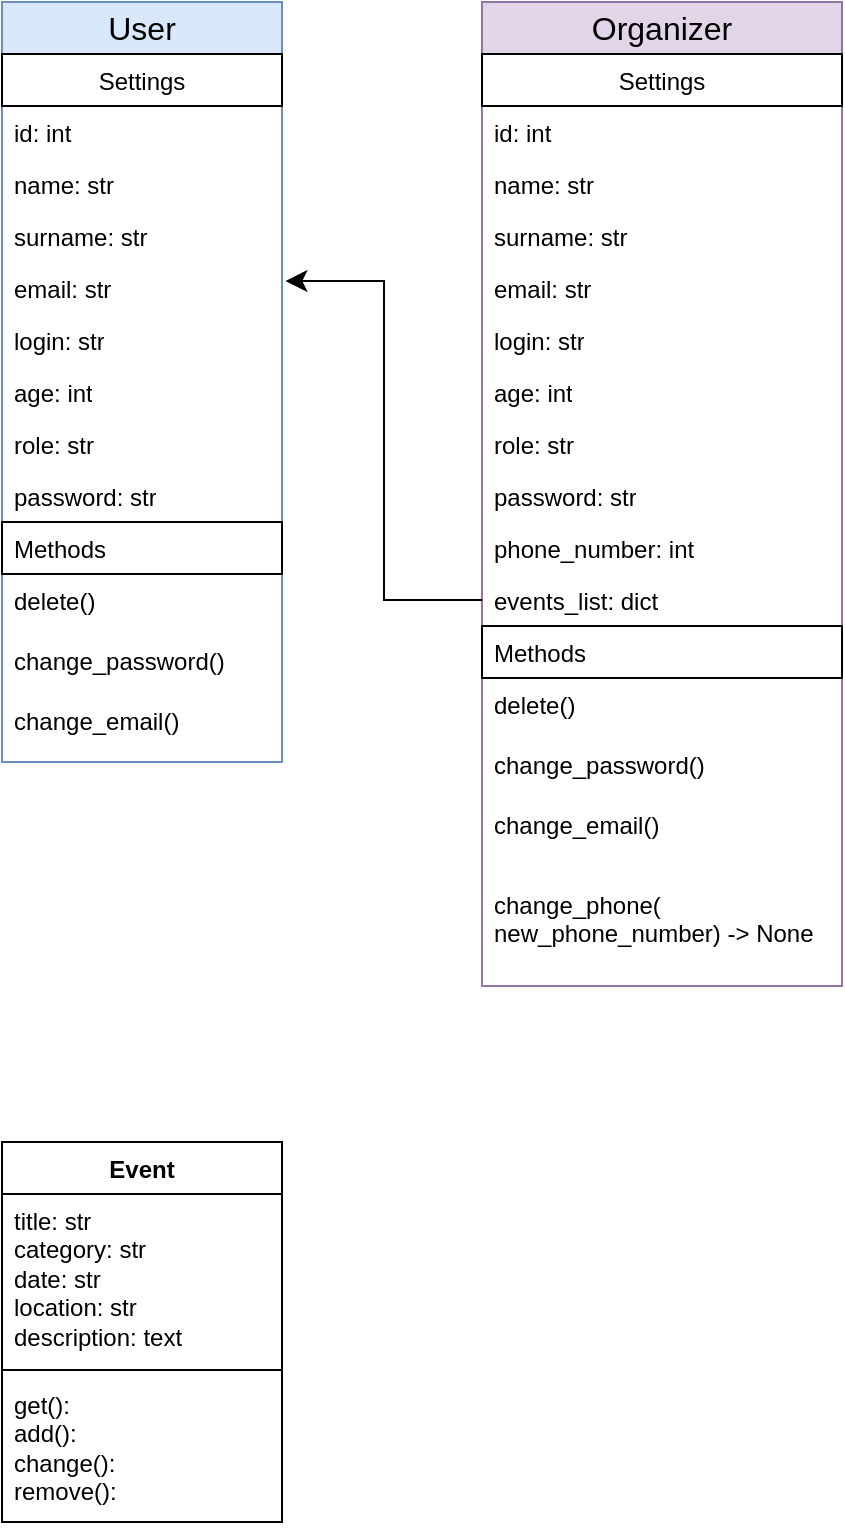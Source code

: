 <mxfile version="24.6.4" type="device">
  <diagram name="Страница — 1" id="3HgecvVkTl3bmF_rbsyp">
    <mxGraphModel dx="1022" dy="1018" grid="1" gridSize="10" guides="1" tooltips="1" connect="1" arrows="1" fold="1" page="1" pageScale="1" pageWidth="827" pageHeight="1169" math="0" shadow="0">
      <root>
        <mxCell id="0" />
        <mxCell id="1" parent="0" />
        <mxCell id="YQ34B9OaqeDMS3K-ixbD-26" value="&lt;span style=&quot;font-size: 16px; text-wrap: nowrap;&quot;&gt;User&lt;/span&gt;" style="swimlane;fontStyle=0;childLayout=stackLayout;horizontal=1;startSize=26;fillColor=#dae8fc;horizontalStack=0;resizeParent=1;resizeParentMax=0;resizeLast=0;collapsible=1;marginBottom=0;whiteSpace=wrap;html=1;strokeColor=#6c8ebf;" parent="1" vertex="1">
          <mxGeometry x="80" y="40" width="140" height="380" as="geometry" />
        </mxCell>
        <mxCell id="YQ34B9OaqeDMS3K-ixbD-27" value="&lt;span style=&quot;text-wrap: nowrap;&quot;&gt;Settings&lt;/span&gt;" style="text;strokeColor=default;fillColor=none;align=center;verticalAlign=top;spacingLeft=4;spacingRight=4;overflow=hidden;rotatable=0;points=[[0,0.5],[1,0.5]];portConstraint=eastwest;whiteSpace=wrap;html=1;" parent="YQ34B9OaqeDMS3K-ixbD-26" vertex="1">
          <mxGeometry y="26" width="140" height="26" as="geometry" />
        </mxCell>
        <mxCell id="YQ34B9OaqeDMS3K-ixbD-28" value="&lt;span style=&quot;text-align: center; text-wrap: nowrap;&quot;&gt;id: int&lt;/span&gt;" style="text;strokeColor=none;fillColor=none;align=left;verticalAlign=top;spacingLeft=4;spacingRight=4;overflow=hidden;rotatable=0;points=[[0,0.5],[1,0.5]];portConstraint=eastwest;whiteSpace=wrap;html=1;" parent="YQ34B9OaqeDMS3K-ixbD-26" vertex="1">
          <mxGeometry y="52" width="140" height="26" as="geometry" />
        </mxCell>
        <mxCell id="YQ34B9OaqeDMS3K-ixbD-29" value="&lt;span style=&quot;text-align: center; text-wrap: nowrap;&quot;&gt;name: str&lt;/span&gt;" style="text;strokeColor=none;fillColor=none;align=left;verticalAlign=top;spacingLeft=4;spacingRight=4;overflow=hidden;rotatable=0;points=[[0,0.5],[1,0.5]];portConstraint=eastwest;whiteSpace=wrap;html=1;" parent="YQ34B9OaqeDMS3K-ixbD-26" vertex="1">
          <mxGeometry y="78" width="140" height="26" as="geometry" />
        </mxCell>
        <mxCell id="YQ34B9OaqeDMS3K-ixbD-39" value="&lt;span style=&quot;text-align: center; text-wrap: nowrap;&quot;&gt;surname: str&lt;/span&gt;" style="text;strokeColor=none;fillColor=none;align=left;verticalAlign=top;spacingLeft=4;spacingRight=4;overflow=hidden;rotatable=0;points=[[0,0.5],[1,0.5]];portConstraint=eastwest;whiteSpace=wrap;html=1;" parent="YQ34B9OaqeDMS3K-ixbD-26" vertex="1">
          <mxGeometry y="104" width="140" height="26" as="geometry" />
        </mxCell>
        <mxCell id="YQ34B9OaqeDMS3K-ixbD-40" value="&lt;span style=&quot;text-align: center; text-wrap: nowrap;&quot;&gt;email: str&lt;/span&gt;" style="text;strokeColor=none;fillColor=none;align=left;verticalAlign=top;spacingLeft=4;spacingRight=4;overflow=hidden;rotatable=0;points=[[0,0.5],[1,0.5]];portConstraint=eastwest;whiteSpace=wrap;html=1;" parent="YQ34B9OaqeDMS3K-ixbD-26" vertex="1">
          <mxGeometry y="130" width="140" height="26" as="geometry" />
        </mxCell>
        <mxCell id="YQ34B9OaqeDMS3K-ixbD-41" value="&lt;span style=&quot;text-align: center; text-wrap: nowrap;&quot;&gt;login: str&lt;/span&gt;" style="text;strokeColor=none;fillColor=none;align=left;verticalAlign=top;spacingLeft=4;spacingRight=4;overflow=hidden;rotatable=0;points=[[0,0.5],[1,0.5]];portConstraint=eastwest;whiteSpace=wrap;html=1;" parent="YQ34B9OaqeDMS3K-ixbD-26" vertex="1">
          <mxGeometry y="156" width="140" height="26" as="geometry" />
        </mxCell>
        <mxCell id="YQ34B9OaqeDMS3K-ixbD-42" value="&lt;span style=&quot;text-align: center; text-wrap: nowrap;&quot;&gt;age: int&lt;/span&gt;" style="text;strokeColor=none;fillColor=none;align=left;verticalAlign=top;spacingLeft=4;spacingRight=4;overflow=hidden;rotatable=0;points=[[0,0.5],[1,0.5]];portConstraint=eastwest;whiteSpace=wrap;html=1;" parent="YQ34B9OaqeDMS3K-ixbD-26" vertex="1">
          <mxGeometry y="182" width="140" height="26" as="geometry" />
        </mxCell>
        <mxCell id="YQ34B9OaqeDMS3K-ixbD-43" value="&lt;span style=&quot;text-align: center; text-wrap: nowrap;&quot;&gt;role: str&lt;/span&gt;" style="text;strokeColor=none;fillColor=none;align=left;verticalAlign=top;spacingLeft=4;spacingRight=4;overflow=hidden;rotatable=0;points=[[0,0.5],[1,0.5]];portConstraint=eastwest;whiteSpace=wrap;html=1;" parent="YQ34B9OaqeDMS3K-ixbD-26" vertex="1">
          <mxGeometry y="208" width="140" height="26" as="geometry" />
        </mxCell>
        <mxCell id="YQ34B9OaqeDMS3K-ixbD-44" value="&lt;span style=&quot;text-align: center; text-wrap: nowrap;&quot;&gt;password: str&lt;/span&gt;" style="text;strokeColor=none;fillColor=none;align=left;verticalAlign=top;spacingLeft=4;spacingRight=4;overflow=hidden;rotatable=0;points=[[0,0.5],[1,0.5]];portConstraint=eastwest;whiteSpace=wrap;html=1;" parent="YQ34B9OaqeDMS3K-ixbD-26" vertex="1">
          <mxGeometry y="234" width="140" height="26" as="geometry" />
        </mxCell>
        <mxCell id="YQ34B9OaqeDMS3K-ixbD-45" value="&lt;span style=&quot;text-align: center; text-wrap: nowrap;&quot;&gt;Methods&lt;/span&gt;" style="text;strokeColor=default;fillColor=none;align=left;verticalAlign=top;spacingLeft=4;spacingRight=4;overflow=hidden;rotatable=0;points=[[0,0.5],[1,0.5]];portConstraint=eastwest;whiteSpace=wrap;html=1;" parent="YQ34B9OaqeDMS3K-ixbD-26" vertex="1">
          <mxGeometry y="260" width="140" height="26" as="geometry" />
        </mxCell>
        <mxCell id="YQ34B9OaqeDMS3K-ixbD-47" value="&lt;span style=&quot;text-align: center; text-wrap: nowrap;&quot;&gt;delete()&lt;/span&gt;" style="text;strokeColor=none;fillColor=none;align=left;verticalAlign=top;spacingLeft=4;spacingRight=4;overflow=hidden;rotatable=0;points=[[0,0.5],[1,0.5]];portConstraint=eastwest;whiteSpace=wrap;html=1;" parent="YQ34B9OaqeDMS3K-ixbD-26" vertex="1">
          <mxGeometry y="286" width="140" height="30" as="geometry" />
        </mxCell>
        <mxCell id="YQ34B9OaqeDMS3K-ixbD-48" value="&lt;span style=&quot;text-align: center; text-wrap: nowrap;&quot;&gt;change_password()&lt;/span&gt;" style="text;strokeColor=none;fillColor=none;align=left;verticalAlign=top;spacingLeft=4;spacingRight=4;overflow=hidden;rotatable=0;points=[[0,0.5],[1,0.5]];portConstraint=eastwest;whiteSpace=wrap;html=1;" parent="YQ34B9OaqeDMS3K-ixbD-26" vertex="1">
          <mxGeometry y="316" width="140" height="30" as="geometry" />
        </mxCell>
        <mxCell id="YQ34B9OaqeDMS3K-ixbD-49" value="&lt;span style=&quot;text-align: center; text-wrap: nowrap;&quot;&gt;change_email()&lt;/span&gt;" style="text;strokeColor=none;fillColor=none;align=left;verticalAlign=top;spacingLeft=4;spacingRight=4;overflow=hidden;rotatable=0;points=[[0,0.5],[1,0.5]];portConstraint=eastwest;whiteSpace=wrap;html=1;" parent="YQ34B9OaqeDMS3K-ixbD-26" vertex="1">
          <mxGeometry y="346" width="140" height="34" as="geometry" />
        </mxCell>
        <mxCell id="RBtQKB-4vC_u4SkSUfMX-11" value="&lt;span style=&quot;font-size: 16px; text-wrap: nowrap;&quot;&gt;Organizer&lt;/span&gt;" style="swimlane;fontStyle=0;childLayout=stackLayout;horizontal=1;startSize=26;fillColor=#e1d5e7;horizontalStack=0;resizeParent=1;resizeParentMax=0;resizeLast=0;collapsible=1;marginBottom=0;whiteSpace=wrap;html=1;strokeColor=#9673a6;" parent="1" vertex="1">
          <mxGeometry x="320" y="40" width="180" height="492" as="geometry" />
        </mxCell>
        <mxCell id="RBtQKB-4vC_u4SkSUfMX-12" value="&lt;span style=&quot;text-wrap: nowrap;&quot;&gt;Settings&lt;/span&gt;" style="text;strokeColor=default;fillColor=none;align=center;verticalAlign=top;spacingLeft=4;spacingRight=4;overflow=hidden;rotatable=0;points=[[0,0.5],[1,0.5]];portConstraint=eastwest;whiteSpace=wrap;html=1;" parent="RBtQKB-4vC_u4SkSUfMX-11" vertex="1">
          <mxGeometry y="26" width="180" height="26" as="geometry" />
        </mxCell>
        <mxCell id="RBtQKB-4vC_u4SkSUfMX-13" value="&lt;span style=&quot;text-align: center; text-wrap: nowrap;&quot;&gt;id: int&lt;/span&gt;" style="text;strokeColor=none;fillColor=none;align=left;verticalAlign=top;spacingLeft=4;spacingRight=4;overflow=hidden;rotatable=0;points=[[0,0.5],[1,0.5]];portConstraint=eastwest;whiteSpace=wrap;html=1;" parent="RBtQKB-4vC_u4SkSUfMX-11" vertex="1">
          <mxGeometry y="52" width="180" height="26" as="geometry" />
        </mxCell>
        <mxCell id="RBtQKB-4vC_u4SkSUfMX-14" value="&lt;span style=&quot;text-align: center; text-wrap: nowrap;&quot;&gt;name: str&lt;/span&gt;" style="text;strokeColor=none;fillColor=none;align=left;verticalAlign=top;spacingLeft=4;spacingRight=4;overflow=hidden;rotatable=0;points=[[0,0.5],[1,0.5]];portConstraint=eastwest;whiteSpace=wrap;html=1;" parent="RBtQKB-4vC_u4SkSUfMX-11" vertex="1">
          <mxGeometry y="78" width="180" height="26" as="geometry" />
        </mxCell>
        <mxCell id="RBtQKB-4vC_u4SkSUfMX-15" value="&lt;span style=&quot;text-align: center; text-wrap: nowrap;&quot;&gt;surname: str&lt;/span&gt;" style="text;strokeColor=none;fillColor=none;align=left;verticalAlign=top;spacingLeft=4;spacingRight=4;overflow=hidden;rotatable=0;points=[[0,0.5],[1,0.5]];portConstraint=eastwest;whiteSpace=wrap;html=1;" parent="RBtQKB-4vC_u4SkSUfMX-11" vertex="1">
          <mxGeometry y="104" width="180" height="26" as="geometry" />
        </mxCell>
        <mxCell id="RBtQKB-4vC_u4SkSUfMX-16" value="&lt;span style=&quot;text-align: center; text-wrap: nowrap;&quot;&gt;email: str&lt;/span&gt;" style="text;strokeColor=none;fillColor=none;align=left;verticalAlign=top;spacingLeft=4;spacingRight=4;overflow=hidden;rotatable=0;points=[[0,0.5],[1,0.5]];portConstraint=eastwest;whiteSpace=wrap;html=1;" parent="RBtQKB-4vC_u4SkSUfMX-11" vertex="1">
          <mxGeometry y="130" width="180" height="26" as="geometry" />
        </mxCell>
        <mxCell id="RBtQKB-4vC_u4SkSUfMX-17" value="&lt;span style=&quot;text-align: center; text-wrap: nowrap;&quot;&gt;login: str&lt;/span&gt;" style="text;strokeColor=none;fillColor=none;align=left;verticalAlign=top;spacingLeft=4;spacingRight=4;overflow=hidden;rotatable=0;points=[[0,0.5],[1,0.5]];portConstraint=eastwest;whiteSpace=wrap;html=1;" parent="RBtQKB-4vC_u4SkSUfMX-11" vertex="1">
          <mxGeometry y="156" width="180" height="26" as="geometry" />
        </mxCell>
        <mxCell id="RBtQKB-4vC_u4SkSUfMX-18" value="&lt;span style=&quot;text-align: center; text-wrap: nowrap;&quot;&gt;age: int&lt;/span&gt;" style="text;strokeColor=none;fillColor=none;align=left;verticalAlign=top;spacingLeft=4;spacingRight=4;overflow=hidden;rotatable=0;points=[[0,0.5],[1,0.5]];portConstraint=eastwest;whiteSpace=wrap;html=1;" parent="RBtQKB-4vC_u4SkSUfMX-11" vertex="1">
          <mxGeometry y="182" width="180" height="26" as="geometry" />
        </mxCell>
        <mxCell id="RBtQKB-4vC_u4SkSUfMX-19" value="&lt;span style=&quot;text-align: center; text-wrap: nowrap;&quot;&gt;role: str&lt;/span&gt;" style="text;strokeColor=none;fillColor=none;align=left;verticalAlign=top;spacingLeft=4;spacingRight=4;overflow=hidden;rotatable=0;points=[[0,0.5],[1,0.5]];portConstraint=eastwest;whiteSpace=wrap;html=1;" parent="RBtQKB-4vC_u4SkSUfMX-11" vertex="1">
          <mxGeometry y="208" width="180" height="26" as="geometry" />
        </mxCell>
        <mxCell id="RBtQKB-4vC_u4SkSUfMX-20" value="&lt;span style=&quot;text-align: center; text-wrap: nowrap;&quot;&gt;password: str&lt;/span&gt;" style="text;strokeColor=none;fillColor=none;align=left;verticalAlign=top;spacingLeft=4;spacingRight=4;overflow=hidden;rotatable=0;points=[[0,0.5],[1,0.5]];portConstraint=eastwest;whiteSpace=wrap;html=1;" parent="RBtQKB-4vC_u4SkSUfMX-11" vertex="1">
          <mxGeometry y="234" width="180" height="26" as="geometry" />
        </mxCell>
        <mxCell id="RBtQKB-4vC_u4SkSUfMX-27" value="&lt;span style=&quot;text-align: center; text-wrap: nowrap;&quot;&gt;phone_number: int&lt;/span&gt;" style="text;strokeColor=none;fillColor=none;align=left;verticalAlign=top;spacingLeft=4;spacingRight=4;overflow=hidden;rotatable=0;points=[[0,0.5],[1,0.5]];portConstraint=eastwest;whiteSpace=wrap;html=1;" parent="RBtQKB-4vC_u4SkSUfMX-11" vertex="1">
          <mxGeometry y="260" width="180" height="26" as="geometry" />
        </mxCell>
        <mxCell id="RBtQKB-4vC_u4SkSUfMX-32" value="&lt;span style=&quot;text-align: center; text-wrap: nowrap;&quot;&gt;events_list: dict&lt;/span&gt;" style="text;strokeColor=none;fillColor=none;align=left;verticalAlign=top;spacingLeft=4;spacingRight=4;overflow=hidden;rotatable=0;points=[[0,0.5],[1,0.5]];portConstraint=eastwest;whiteSpace=wrap;html=1;" parent="RBtQKB-4vC_u4SkSUfMX-11" vertex="1">
          <mxGeometry y="286" width="180" height="26" as="geometry" />
        </mxCell>
        <mxCell id="RBtQKB-4vC_u4SkSUfMX-21" value="&lt;span style=&quot;text-align: center; text-wrap: nowrap;&quot;&gt;Methods&lt;/span&gt;" style="text;strokeColor=default;fillColor=none;align=left;verticalAlign=top;spacingLeft=4;spacingRight=4;overflow=hidden;rotatable=0;points=[[0,0.5],[1,0.5]];portConstraint=eastwest;whiteSpace=wrap;html=1;" parent="RBtQKB-4vC_u4SkSUfMX-11" vertex="1">
          <mxGeometry y="312" width="180" height="26" as="geometry" />
        </mxCell>
        <mxCell id="RBtQKB-4vC_u4SkSUfMX-23" value="&lt;span style=&quot;text-align: center; text-wrap: nowrap;&quot;&gt;delete()&lt;/span&gt;" style="text;strokeColor=none;fillColor=none;align=left;verticalAlign=top;spacingLeft=4;spacingRight=4;overflow=hidden;rotatable=0;points=[[0,0.5],[1,0.5]];portConstraint=eastwest;whiteSpace=wrap;html=1;" parent="RBtQKB-4vC_u4SkSUfMX-11" vertex="1">
          <mxGeometry y="338" width="180" height="30" as="geometry" />
        </mxCell>
        <mxCell id="RBtQKB-4vC_u4SkSUfMX-24" value="&lt;span style=&quot;text-align: center; text-wrap: nowrap;&quot;&gt;change_password()&lt;/span&gt;" style="text;strokeColor=none;fillColor=none;align=left;verticalAlign=top;spacingLeft=4;spacingRight=4;overflow=hidden;rotatable=0;points=[[0,0.5],[1,0.5]];portConstraint=eastwest;whiteSpace=wrap;html=1;" parent="RBtQKB-4vC_u4SkSUfMX-11" vertex="1">
          <mxGeometry y="368" width="180" height="30" as="geometry" />
        </mxCell>
        <mxCell id="RBtQKB-4vC_u4SkSUfMX-25" value="&lt;span style=&quot;text-align: center; text-wrap: nowrap;&quot;&gt;change_email()&lt;/span&gt;" style="text;strokeColor=none;fillColor=none;align=left;verticalAlign=top;spacingLeft=4;spacingRight=4;overflow=hidden;rotatable=0;points=[[0,0.5],[1,0.5]];portConstraint=eastwest;whiteSpace=wrap;html=1;" parent="RBtQKB-4vC_u4SkSUfMX-11" vertex="1">
          <mxGeometry y="398" width="180" height="40" as="geometry" />
        </mxCell>
        <mxCell id="RBtQKB-4vC_u4SkSUfMX-30" value="&lt;span style=&quot;text-align: center; text-wrap: nowrap;&quot;&gt;change_phone(&lt;/span&gt;&lt;div&gt;&lt;span style=&quot;text-align: center; text-wrap: nowrap;&quot;&gt;new_phone_number) -&amp;gt; None&lt;/span&gt;&lt;/div&gt;" style="text;strokeColor=none;fillColor=none;align=left;verticalAlign=top;spacingLeft=4;spacingRight=4;overflow=hidden;rotatable=0;points=[[0,0.5],[1,0.5]];portConstraint=eastwest;whiteSpace=wrap;html=1;" parent="RBtQKB-4vC_u4SkSUfMX-11" vertex="1">
          <mxGeometry y="438" width="180" height="40" as="geometry" />
        </mxCell>
        <mxCell id="RBtQKB-4vC_u4SkSUfMX-31" value="&lt;div&gt;&lt;span style=&quot;text-align: center; text-wrap: nowrap; background-color: initial;&quot;&gt;&lt;br&gt;&lt;/span&gt;&lt;/div&gt;" style="text;strokeColor=none;fillColor=none;align=left;verticalAlign=top;spacingLeft=4;spacingRight=4;overflow=hidden;rotatable=0;points=[[0,0.5],[1,0.5]];portConstraint=eastwest;whiteSpace=wrap;html=1;" parent="RBtQKB-4vC_u4SkSUfMX-11" vertex="1">
          <mxGeometry y="478" width="180" height="14" as="geometry" />
        </mxCell>
        <mxCell id="O8rMV-qlRNvzGn29aiG8-2" value="" style="edgeStyle=elbowEdgeStyle;elbow=horizontal;endArrow=classic;html=1;curved=0;rounded=0;endSize=8;startSize=8;exitX=0;exitY=0.5;exitDx=0;exitDy=0;entryX=1.012;entryY=0.366;entryDx=0;entryDy=0;entryPerimeter=0;" parent="1" source="RBtQKB-4vC_u4SkSUfMX-32" target="YQ34B9OaqeDMS3K-ixbD-40" edge="1">
          <mxGeometry width="50" height="50" relative="1" as="geometry">
            <mxPoint x="680" y="230" as="sourcePoint" />
            <mxPoint x="730" y="180" as="targetPoint" />
          </mxGeometry>
        </mxCell>
        <mxCell id="k8MoJHVmaNBC7iKaK908-1" value="Event" style="swimlane;fontStyle=1;align=center;verticalAlign=top;childLayout=stackLayout;horizontal=1;startSize=26;horizontalStack=0;resizeParent=1;resizeParentMax=0;resizeLast=0;collapsible=1;marginBottom=0;whiteSpace=wrap;html=1;" vertex="1" parent="1">
          <mxGeometry x="80" y="610" width="140" height="190" as="geometry" />
        </mxCell>
        <mxCell id="k8MoJHVmaNBC7iKaK908-2" value="title: str&lt;div&gt;category: str&lt;/div&gt;&lt;div&gt;date: str&lt;/div&gt;&lt;div&gt;location: str&lt;/div&gt;&lt;div&gt;description: text&lt;/div&gt;" style="text;strokeColor=none;fillColor=none;align=left;verticalAlign=top;spacingLeft=4;spacingRight=4;overflow=hidden;rotatable=0;points=[[0,0.5],[1,0.5]];portConstraint=eastwest;whiteSpace=wrap;html=1;" vertex="1" parent="k8MoJHVmaNBC7iKaK908-1">
          <mxGeometry y="26" width="140" height="84" as="geometry" />
        </mxCell>
        <mxCell id="k8MoJHVmaNBC7iKaK908-3" value="" style="line;strokeWidth=1;fillColor=none;align=left;verticalAlign=middle;spacingTop=-1;spacingLeft=3;spacingRight=3;rotatable=0;labelPosition=right;points=[];portConstraint=eastwest;strokeColor=inherit;" vertex="1" parent="k8MoJHVmaNBC7iKaK908-1">
          <mxGeometry y="110" width="140" height="8" as="geometry" />
        </mxCell>
        <mxCell id="k8MoJHVmaNBC7iKaK908-4" value="get():&lt;div&gt;add():&lt;/div&gt;&lt;div&gt;change():&lt;/div&gt;&lt;div&gt;remove():&amp;nbsp;&lt;/div&gt;" style="text;strokeColor=none;fillColor=none;align=left;verticalAlign=top;spacingLeft=4;spacingRight=4;overflow=hidden;rotatable=0;points=[[0,0.5],[1,0.5]];portConstraint=eastwest;whiteSpace=wrap;html=1;" vertex="1" parent="k8MoJHVmaNBC7iKaK908-1">
          <mxGeometry y="118" width="140" height="72" as="geometry" />
        </mxCell>
      </root>
    </mxGraphModel>
  </diagram>
</mxfile>
